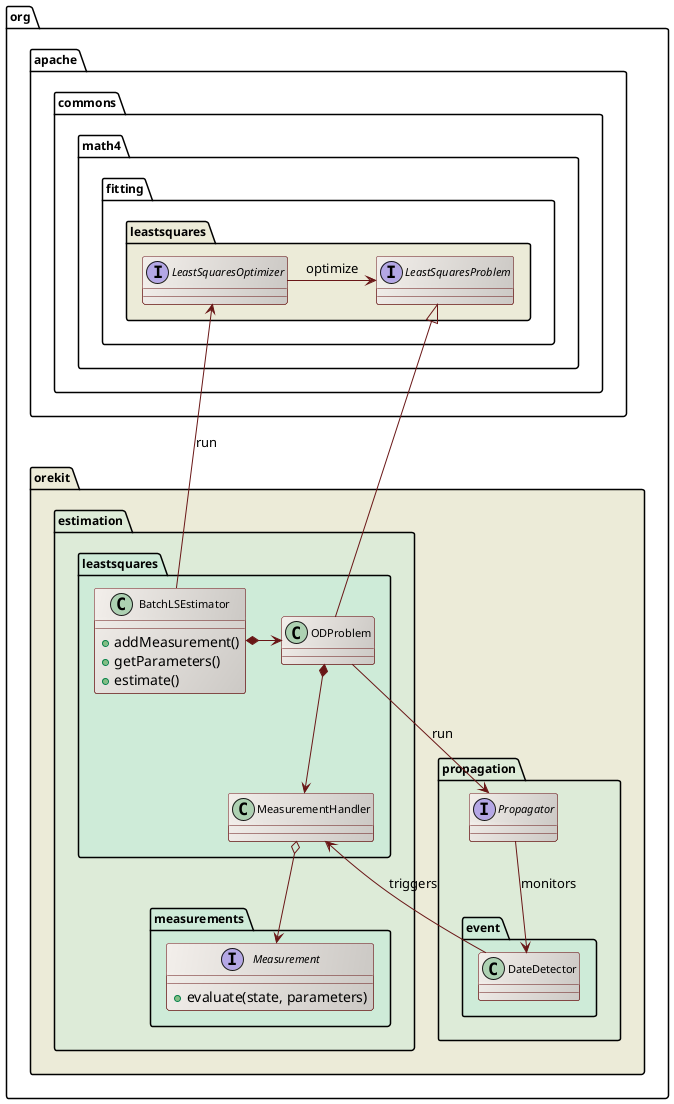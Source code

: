 ' Copyright 2002-2015 CS Systèmes d'Information
' Licensed to CS Systèmes d'Information (CS) under one or more
' contributor license agreements.  See the NOTICE file distributed with
' this work for additional information regarding copyright ownership.
' CS licenses this file to You under the Apache License, Version 2.0
' (the "License"); you may not use this file except in compliance with
' the License.  You may obtain a copy of the License at
'
'   http://www.apache.org/licenses/LICENSE-2.0
'
' Unless required by applicable law or agreed to in writing, software
' distributed under the License is distributed on an "AS IS" BASIS,
' WITHOUT WARRANTIES OR CONDITIONS OF ANY KIND, either express or implied.
' See the License for the specific language governing permissions and
' limitations under the License.
 
@startuml

  skinparam svek                  true
  skinparam ClassBackgroundColor  #F3EFEB/CCC9C5
  skinparam ClassArrowColor       #691616
  skinparam ClassBorderColor      #691616
  skinparam NoteBackgroundColor   #F3EFEB
  skinparam NoteBorderColor       #691616
  skinparam NoteFontColor         #691616
  skinparam ClassFontSize         11
  skinparam PackageFontSize       12

  package org.apache.commons.math4.fitting.leastsquares #ECEBD8 {

          interface LeastSquaresOptimizer
          interface LeastSquaresProblem
          LeastSquaresOptimizer -right-> LeastSquaresProblem  : optimize

  }

  package org.orekit #ECEBD8 {

    package propagation #DDEBD8 {
        interface Propagator
        package event #CEEBD8 {
            Propagator --> DateDetector : monitors
        }
    }

    package estimation #DDEBD8 {

        package leastsquares #CEEBD8 {

           class BatchLSEstimator {
              +addMeasurement()
              +getParameters()
              +estimate()
           }
           class ODProblem
           class MeasurementHandler

            ODProblem *--> MeasurementHandler
            ODProblem --> Propagator : run
            MeasurementHandler <-- DateDetector : triggers

          BatchLSEstimator *-right-> ODProblem
          LeastSquaresProblem <|-- ODProblem
          LeastSquaresOptimizer  <-- BatchLSEstimator : run
        }

        package measurements #CEEBD8 {
            interface Measurement {
              +evaluate(state, parameters)
            }
            MeasurementHandler o--> Measurement
        }
    }

  }

@enduml

